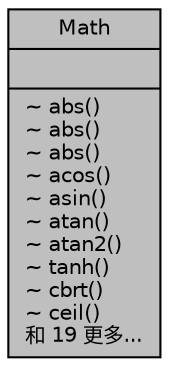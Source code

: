 digraph "Math"
{
  edge [fontname="Helvetica",fontsize="10",labelfontname="Helvetica",labelfontsize="10"];
  node [fontname="Helvetica",fontsize="10",shape=record];
  Node1 [label="{Math\n||~ abs()\l~ abs()\l~ abs()\l~ acos()\l~ asin()\l~ atan()\l~ atan2()\l~ tanh()\l~ cbrt()\l~ ceil()\l和 19 更多...\l}",height=0.2,width=0.4,color="black", fillcolor="grey75", style="filled", fontcolor="black"];
}
